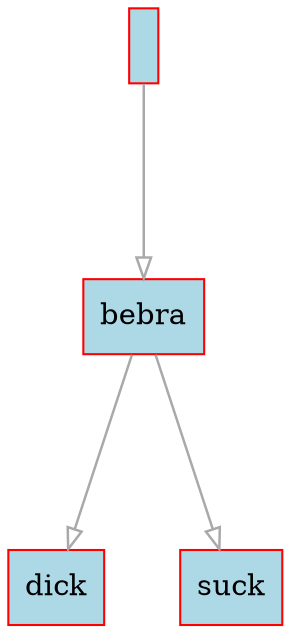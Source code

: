 
    digraph g {
        dpi      = 200;
        fontname = "Comic Sans MS";
        fontsize = 20;
        rankdir   =  TB;
        edge [color = darkgrey, arrowhead = onormal, arrowsize = 1, penwidth = 1.2]
        graph[fillcolor = lightgreen, ranksep = 1.3, nodesep = 0.5,
        style = "rounded, filled",color = green, penwidth = 2]

    Node00000187d74614a0[shape=rectangle, color="red", width=0.2, style="filled",fillcolor="lightblue", label=""] 
 
Node00000187d7461540[shape=rectangle, color="red", width=0.2, style="filled",fillcolor="lightblue", label="bebra"] 
 
Node00000187d74615e0[shape=rectangle, color="red", width=0.2, style="filled",fillcolor="lightblue", label="dick"] 
 
Node00000187d7461760[shape=rectangle, color="red", width=0.2, style="filled",fillcolor="lightblue", label="suck"] 
 
Node00000187d74614a0->Node00000187d7461540
Node00000187d7461540->Node00000187d74615e0
Node00000187d7461540->Node00000187d7461760
}
